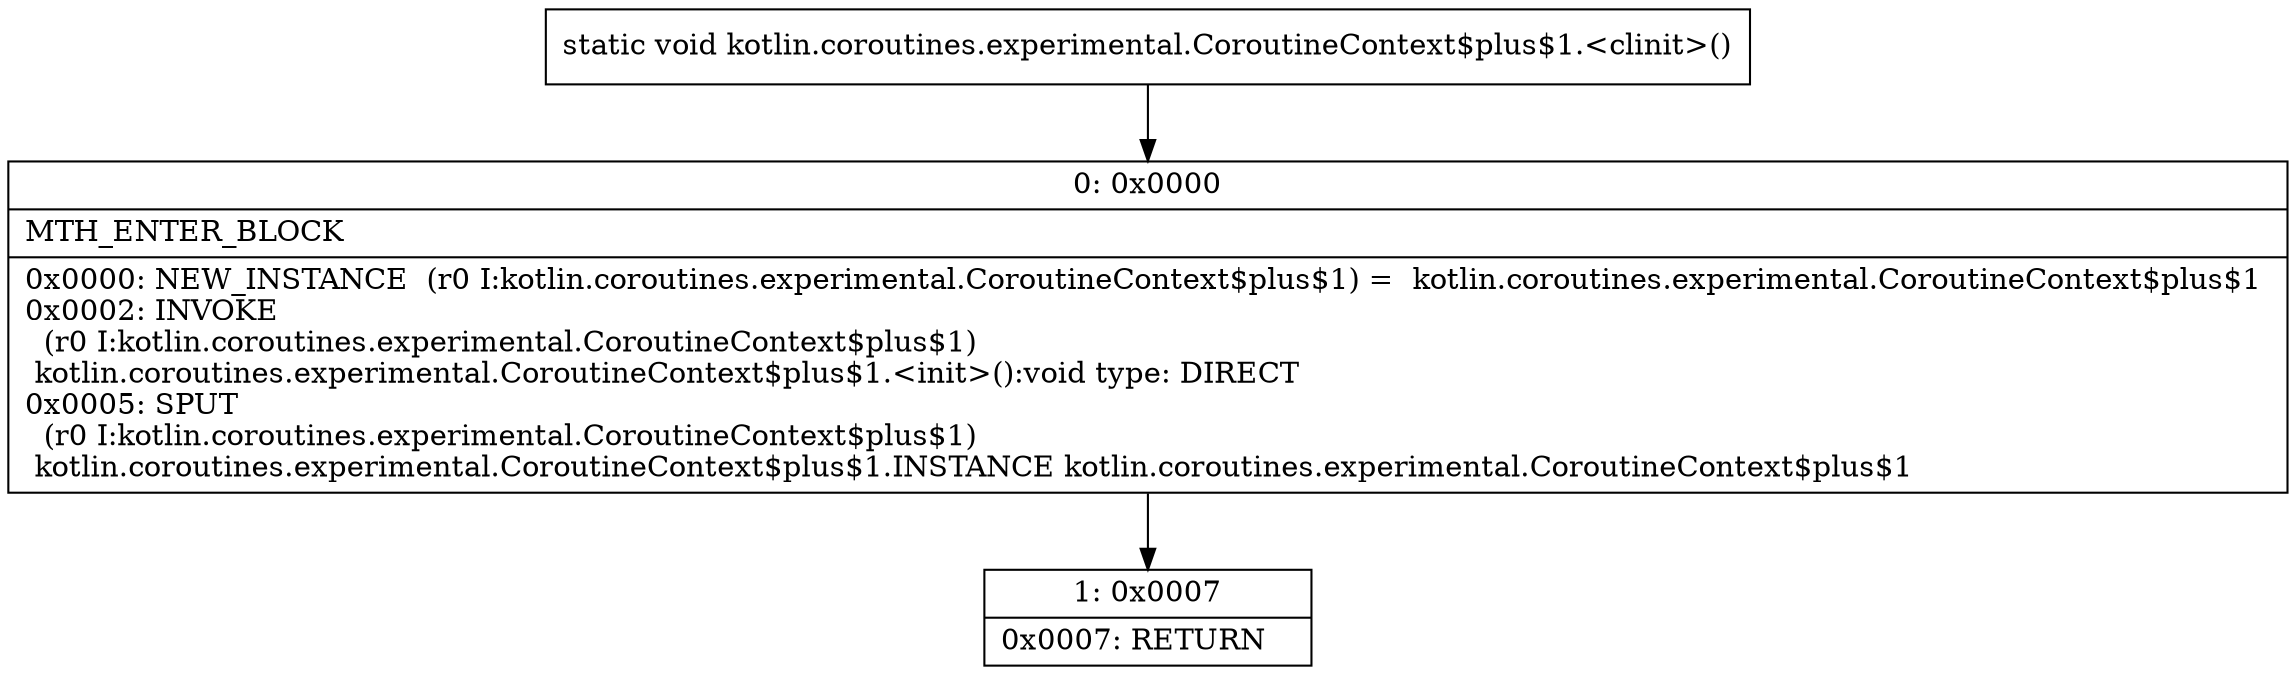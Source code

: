 digraph "CFG forkotlin.coroutines.experimental.CoroutineContext$plus$1.\<clinit\>()V" {
Node_0 [shape=record,label="{0\:\ 0x0000|MTH_ENTER_BLOCK\l|0x0000: NEW_INSTANCE  (r0 I:kotlin.coroutines.experimental.CoroutineContext$plus$1) =  kotlin.coroutines.experimental.CoroutineContext$plus$1 \l0x0002: INVOKE  \l  (r0 I:kotlin.coroutines.experimental.CoroutineContext$plus$1)\l kotlin.coroutines.experimental.CoroutineContext$plus$1.\<init\>():void type: DIRECT \l0x0005: SPUT  \l  (r0 I:kotlin.coroutines.experimental.CoroutineContext$plus$1)\l kotlin.coroutines.experimental.CoroutineContext$plus$1.INSTANCE kotlin.coroutines.experimental.CoroutineContext$plus$1 \l}"];
Node_1 [shape=record,label="{1\:\ 0x0007|0x0007: RETURN   \l}"];
MethodNode[shape=record,label="{static void kotlin.coroutines.experimental.CoroutineContext$plus$1.\<clinit\>() }"];
MethodNode -> Node_0;
Node_0 -> Node_1;
}

